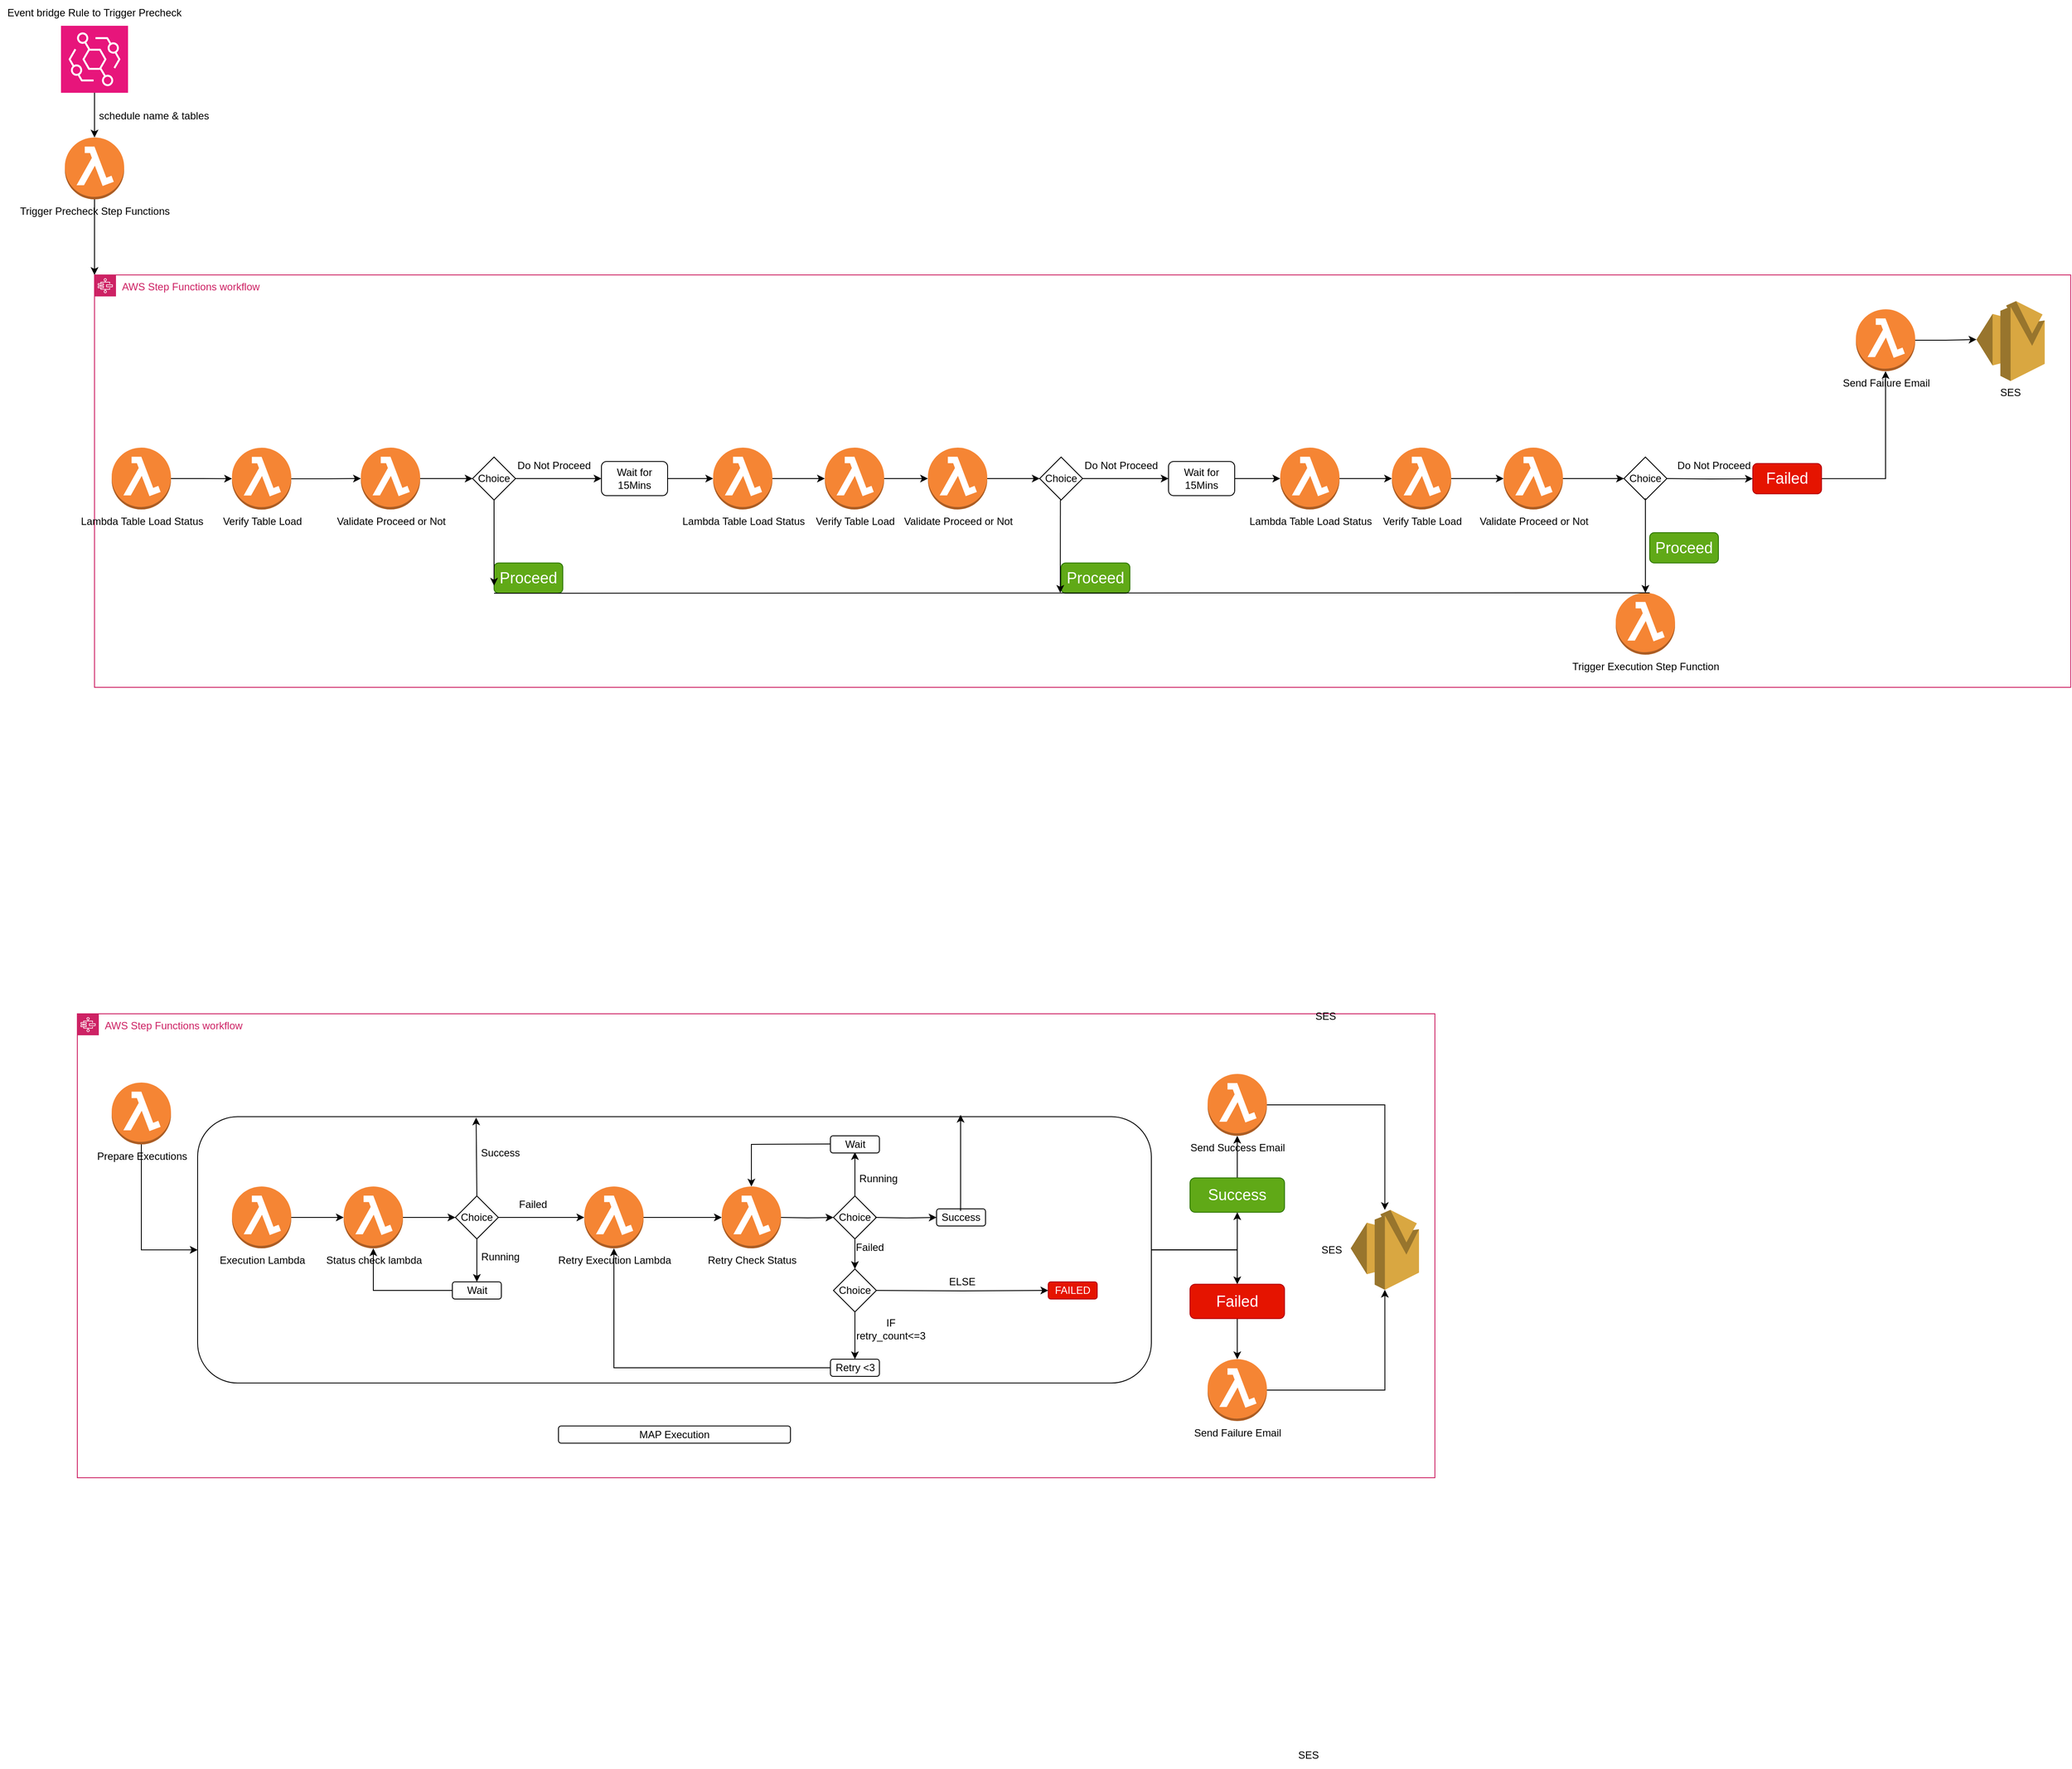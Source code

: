 <mxfile version="24.3.1" type="github">
  <diagram name="Page-1" id="DweB71ePaWY975Zs4zLX">
    <mxGraphModel dx="1707" dy="2798" grid="1" gridSize="10" guides="1" tooltips="1" connect="1" arrows="1" fold="1" page="1" pageScale="1" pageWidth="827" pageHeight="1169" math="0" shadow="0">
      <root>
        <mxCell id="0" />
        <mxCell id="1" parent="0" />
        <mxCell id="xN22AHqiFzhvLP3wMUMF-2" value="AWS Step Functions workflow" style="points=[[0,0],[0.25,0],[0.5,0],[0.75,0],[1,0],[1,0.25],[1,0.5],[1,0.75],[1,1],[0.75,1],[0.5,1],[0.25,1],[0,1],[0,0.75],[0,0.5],[0,0.25]];outlineConnect=0;gradientColor=none;html=1;whiteSpace=wrap;fontSize=12;fontStyle=0;container=1;pointerEvents=0;collapsible=0;recursiveResize=0;shape=mxgraph.aws4.group;grIcon=mxgraph.aws4.group_aws_step_functions_workflow;strokeColor=#CD2264;fillColor=none;verticalAlign=top;align=left;spacingLeft=30;fontColor=#CD2264;dashed=0;" parent="1" vertex="1">
          <mxGeometry x="-130" y="-30" width="1580" height="540" as="geometry" />
        </mxCell>
        <mxCell id="xN22AHqiFzhvLP3wMUMF-73" style="edgeStyle=orthogonalEdgeStyle;rounded=0;orthogonalLoop=1;jettySize=auto;html=1;entryX=0.5;entryY=0;entryDx=0;entryDy=0;" parent="xN22AHqiFzhvLP3wMUMF-2" source="xN22AHqiFzhvLP3wMUMF-4" target="xN22AHqiFzhvLP3wMUMF-59" edge="1">
          <mxGeometry relative="1" as="geometry" />
        </mxCell>
        <mxCell id="xN22AHqiFzhvLP3wMUMF-4" value="" style="rounded=1;whiteSpace=wrap;html=1;" parent="xN22AHqiFzhvLP3wMUMF-2" vertex="1">
          <mxGeometry x="140" y="119.76" width="1110" height="310" as="geometry" />
        </mxCell>
        <mxCell id="xN22AHqiFzhvLP3wMUMF-5" style="edgeStyle=orthogonalEdgeStyle;rounded=0;orthogonalLoop=1;jettySize=auto;html=1;entryX=0;entryY=0.5;entryDx=0;entryDy=0;exitX=0.5;exitY=1;exitDx=0;exitDy=0;exitPerimeter=0;" parent="xN22AHqiFzhvLP3wMUMF-2" source="xN22AHqiFzhvLP3wMUMF-1" target="xN22AHqiFzhvLP3wMUMF-4" edge="1">
          <mxGeometry relative="1" as="geometry" />
        </mxCell>
        <mxCell id="xN22AHqiFzhvLP3wMUMF-1" value="Prepare Executions" style="outlineConnect=0;dashed=0;verticalLabelPosition=bottom;verticalAlign=top;align=center;html=1;shape=mxgraph.aws3.lambda_function;fillColor=#F58534;gradientColor=none;" parent="xN22AHqiFzhvLP3wMUMF-2" vertex="1">
          <mxGeometry x="40" y="80" width="69" height="72" as="geometry" />
        </mxCell>
        <mxCell id="xN22AHqiFzhvLP3wMUMF-3" value="Execution Lambda" style="outlineConnect=0;dashed=0;verticalLabelPosition=bottom;verticalAlign=top;align=center;html=1;shape=mxgraph.aws3.lambda_function;fillColor=#F58534;gradientColor=none;" parent="xN22AHqiFzhvLP3wMUMF-2" vertex="1">
          <mxGeometry x="180" y="201" width="69" height="72" as="geometry" />
        </mxCell>
        <mxCell id="xN22AHqiFzhvLP3wMUMF-9" style="edgeStyle=orthogonalEdgeStyle;rounded=0;orthogonalLoop=1;jettySize=auto;html=1;entryX=0;entryY=0.5;entryDx=0;entryDy=0;" parent="xN22AHqiFzhvLP3wMUMF-2" source="xN22AHqiFzhvLP3wMUMF-6" target="xN22AHqiFzhvLP3wMUMF-8" edge="1">
          <mxGeometry relative="1" as="geometry" />
        </mxCell>
        <mxCell id="xN22AHqiFzhvLP3wMUMF-6" value="Status check lambda" style="outlineConnect=0;dashed=0;verticalLabelPosition=bottom;verticalAlign=top;align=center;html=1;shape=mxgraph.aws3.lambda_function;fillColor=#F58534;gradientColor=none;" parent="xN22AHqiFzhvLP3wMUMF-2" vertex="1">
          <mxGeometry x="310" y="201" width="69" height="72" as="geometry" />
        </mxCell>
        <mxCell id="xN22AHqiFzhvLP3wMUMF-7" style="edgeStyle=orthogonalEdgeStyle;rounded=0;orthogonalLoop=1;jettySize=auto;html=1;entryX=0;entryY=0.5;entryDx=0;entryDy=0;entryPerimeter=0;" parent="xN22AHqiFzhvLP3wMUMF-2" source="xN22AHqiFzhvLP3wMUMF-3" target="xN22AHqiFzhvLP3wMUMF-6" edge="1">
          <mxGeometry relative="1" as="geometry" />
        </mxCell>
        <mxCell id="xN22AHqiFzhvLP3wMUMF-8" value="" style="rhombus;" parent="xN22AHqiFzhvLP3wMUMF-2" vertex="1">
          <mxGeometry x="440" y="212" width="50" height="50" as="geometry" />
        </mxCell>
        <mxCell id="xN22AHqiFzhvLP3wMUMF-10" value="Choice" style="text;html=1;align=center;verticalAlign=middle;whiteSpace=wrap;rounded=0;" parent="xN22AHqiFzhvLP3wMUMF-2" vertex="1">
          <mxGeometry x="446.25" y="229.75" width="37.5" height="14.5" as="geometry" />
        </mxCell>
        <mxCell id="xN22AHqiFzhvLP3wMUMF-11" value="" style="endArrow=classic;html=1;rounded=0;exitX=0.5;exitY=0;exitDx=0;exitDy=0;entryX=0.292;entryY=0.003;entryDx=0;entryDy=0;entryPerimeter=0;" parent="xN22AHqiFzhvLP3wMUMF-2" source="xN22AHqiFzhvLP3wMUMF-8" target="xN22AHqiFzhvLP3wMUMF-4" edge="1">
          <mxGeometry width="50" height="50" relative="1" as="geometry">
            <mxPoint x="480" y="222" as="sourcePoint" />
            <mxPoint x="464" y="122" as="targetPoint" />
          </mxGeometry>
        </mxCell>
        <mxCell id="xN22AHqiFzhvLP3wMUMF-13" value="" style="endArrow=classic;html=1;rounded=0;exitX=1;exitY=0.5;exitDx=0;exitDy=0;" parent="xN22AHqiFzhvLP3wMUMF-2" source="xN22AHqiFzhvLP3wMUMF-8" target="xN22AHqiFzhvLP3wMUMF-14" edge="1">
          <mxGeometry width="50" height="50" relative="1" as="geometry">
            <mxPoint x="480" y="262" as="sourcePoint" />
            <mxPoint x="530" y="212" as="targetPoint" />
          </mxGeometry>
        </mxCell>
        <mxCell id="xN22AHqiFzhvLP3wMUMF-18" style="edgeStyle=orthogonalEdgeStyle;rounded=0;orthogonalLoop=1;jettySize=auto;html=1;" parent="xN22AHqiFzhvLP3wMUMF-2" source="xN22AHqiFzhvLP3wMUMF-14" target="xN22AHqiFzhvLP3wMUMF-17" edge="1">
          <mxGeometry relative="1" as="geometry" />
        </mxCell>
        <mxCell id="xN22AHqiFzhvLP3wMUMF-14" value="Retry Execution Lambda" style="outlineConnect=0;dashed=0;verticalLabelPosition=bottom;verticalAlign=top;align=center;html=1;shape=mxgraph.aws3.lambda_function;fillColor=#F58534;gradientColor=none;" parent="xN22AHqiFzhvLP3wMUMF-2" vertex="1">
          <mxGeometry x="590" y="201" width="69" height="72" as="geometry" />
        </mxCell>
        <mxCell id="xN22AHqiFzhvLP3wMUMF-15" value="Failed" style="text;html=1;align=center;verticalAlign=middle;whiteSpace=wrap;rounded=0;" parent="xN22AHqiFzhvLP3wMUMF-2" vertex="1">
          <mxGeometry x="507.5" y="212" width="45" height="19" as="geometry" />
        </mxCell>
        <mxCell id="xN22AHqiFzhvLP3wMUMF-16" value="Success" style="text;html=1;align=center;verticalAlign=middle;whiteSpace=wrap;rounded=0;" parent="xN22AHqiFzhvLP3wMUMF-2" vertex="1">
          <mxGeometry x="470" y="152" width="45" height="19" as="geometry" />
        </mxCell>
        <mxCell id="xN22AHqiFzhvLP3wMUMF-17" value="Retry Check Status" style="outlineConnect=0;dashed=0;verticalLabelPosition=bottom;verticalAlign=top;align=center;html=1;shape=mxgraph.aws3.lambda_function;fillColor=#F58534;gradientColor=none;" parent="xN22AHqiFzhvLP3wMUMF-2" vertex="1">
          <mxGeometry x="750" y="201" width="69" height="72" as="geometry" />
        </mxCell>
        <mxCell id="xN22AHqiFzhvLP3wMUMF-20" value="" style="endArrow=classic;html=1;rounded=0;exitX=0.5;exitY=0;exitDx=0;exitDy=0;entryX=0.5;entryY=0;entryDx=0;entryDy=0;" parent="xN22AHqiFzhvLP3wMUMF-2" target="xN22AHqiFzhvLP3wMUMF-21" edge="1">
          <mxGeometry width="50" height="50" relative="1" as="geometry">
            <mxPoint x="465" y="262" as="sourcePoint" />
            <mxPoint x="507.5" y="326.5" as="targetPoint" />
          </mxGeometry>
        </mxCell>
        <mxCell id="xN22AHqiFzhvLP3wMUMF-22" style="edgeStyle=orthogonalEdgeStyle;rounded=0;orthogonalLoop=1;jettySize=auto;html=1;" parent="xN22AHqiFzhvLP3wMUMF-2" source="xN22AHqiFzhvLP3wMUMF-21" target="xN22AHqiFzhvLP3wMUMF-6" edge="1">
          <mxGeometry relative="1" as="geometry" />
        </mxCell>
        <mxCell id="xN22AHqiFzhvLP3wMUMF-21" value="Wait" style="rounded=1;whiteSpace=wrap;html=1;" parent="xN22AHqiFzhvLP3wMUMF-2" vertex="1">
          <mxGeometry x="436.5" y="312" width="57" height="20" as="geometry" />
        </mxCell>
        <mxCell id="xN22AHqiFzhvLP3wMUMF-23" value="Running" style="text;html=1;align=center;verticalAlign=middle;whiteSpace=wrap;rounded=0;" parent="xN22AHqiFzhvLP3wMUMF-2" vertex="1">
          <mxGeometry x="470" y="273" width="45" height="19" as="geometry" />
        </mxCell>
        <mxCell id="xN22AHqiFzhvLP3wMUMF-24" style="edgeStyle=orthogonalEdgeStyle;rounded=0;orthogonalLoop=1;jettySize=auto;html=1;entryX=0;entryY=0.5;entryDx=0;entryDy=0;" parent="xN22AHqiFzhvLP3wMUMF-2" target="xN22AHqiFzhvLP3wMUMF-25" edge="1">
          <mxGeometry relative="1" as="geometry">
            <mxPoint x="819" y="237" as="sourcePoint" />
          </mxGeometry>
        </mxCell>
        <mxCell id="xN22AHqiFzhvLP3wMUMF-36" style="edgeStyle=orthogonalEdgeStyle;rounded=0;orthogonalLoop=1;jettySize=auto;html=1;entryX=0.5;entryY=1;entryDx=0;entryDy=0;" parent="xN22AHqiFzhvLP3wMUMF-2" source="xN22AHqiFzhvLP3wMUMF-25" edge="1">
          <mxGeometry relative="1" as="geometry">
            <mxPoint x="905" y="161" as="targetPoint" />
          </mxGeometry>
        </mxCell>
        <mxCell id="xN22AHqiFzhvLP3wMUMF-25" value="" style="rhombus;" parent="xN22AHqiFzhvLP3wMUMF-2" vertex="1">
          <mxGeometry x="880" y="212" width="50" height="50" as="geometry" />
        </mxCell>
        <mxCell id="xN22AHqiFzhvLP3wMUMF-42" style="edgeStyle=orthogonalEdgeStyle;rounded=0;orthogonalLoop=1;jettySize=auto;html=1;entryX=0;entryY=0.5;entryDx=0;entryDy=0;" parent="xN22AHqiFzhvLP3wMUMF-2" target="xN22AHqiFzhvLP3wMUMF-39" edge="1">
          <mxGeometry relative="1" as="geometry">
            <mxPoint x="928.75" y="237.054" as="sourcePoint" />
            <mxPoint x="1005" y="237" as="targetPoint" />
          </mxGeometry>
        </mxCell>
        <mxCell id="xN22AHqiFzhvLP3wMUMF-26" value="Choice" style="text;html=1;align=center;verticalAlign=middle;whiteSpace=wrap;rounded=0;" parent="xN22AHqiFzhvLP3wMUMF-2" vertex="1">
          <mxGeometry x="886.25" y="229.75" width="37.5" height="14.5" as="geometry" />
        </mxCell>
        <mxCell id="xN22AHqiFzhvLP3wMUMF-30" value="" style="endArrow=classic;html=1;rounded=0;exitX=0.5;exitY=0;exitDx=0;exitDy=0;entryX=0.5;entryY=0;entryDx=0;entryDy=0;" parent="xN22AHqiFzhvLP3wMUMF-2" target="xN22AHqiFzhvLP3wMUMF-49" edge="1">
          <mxGeometry width="50" height="50" relative="1" as="geometry">
            <mxPoint x="905" y="262" as="sourcePoint" />
            <mxPoint x="905" y="312" as="targetPoint" />
          </mxGeometry>
        </mxCell>
        <mxCell id="xN22AHqiFzhvLP3wMUMF-33" style="edgeStyle=orthogonalEdgeStyle;rounded=0;orthogonalLoop=1;jettySize=auto;html=1;exitX=0;exitY=0.5;exitDx=0;exitDy=0;" parent="xN22AHqiFzhvLP3wMUMF-2" source="xN22AHqiFzhvLP3wMUMF-50" target="xN22AHqiFzhvLP3wMUMF-14" edge="1">
          <mxGeometry relative="1" as="geometry">
            <mxPoint x="876.5" y="322" as="sourcePoint" />
          </mxGeometry>
        </mxCell>
        <mxCell id="xN22AHqiFzhvLP3wMUMF-32" value="Failed" style="text;html=1;align=center;verticalAlign=middle;whiteSpace=wrap;rounded=0;" parent="xN22AHqiFzhvLP3wMUMF-2" vertex="1">
          <mxGeometry x="900" y="262" width="45" height="19" as="geometry" />
        </mxCell>
        <mxCell id="xN22AHqiFzhvLP3wMUMF-37" style="edgeStyle=orthogonalEdgeStyle;rounded=0;orthogonalLoop=1;jettySize=auto;html=1;entryX=0.5;entryY=0;entryDx=0;entryDy=0;entryPerimeter=0;" parent="xN22AHqiFzhvLP3wMUMF-2" target="xN22AHqiFzhvLP3wMUMF-17" edge="1">
          <mxGeometry relative="1" as="geometry">
            <mxPoint x="882.5" y="151.538" as="sourcePoint" />
          </mxGeometry>
        </mxCell>
        <mxCell id="xN22AHqiFzhvLP3wMUMF-38" value="Wait" style="rounded=1;whiteSpace=wrap;html=1;" parent="xN22AHqiFzhvLP3wMUMF-2" vertex="1">
          <mxGeometry x="876.5" y="142" width="57" height="20" as="geometry" />
        </mxCell>
        <mxCell id="xN22AHqiFzhvLP3wMUMF-39" value="Success" style="rounded=1;whiteSpace=wrap;html=1;" parent="xN22AHqiFzhvLP3wMUMF-2" vertex="1">
          <mxGeometry x="1000" y="227" width="57" height="20" as="geometry" />
        </mxCell>
        <mxCell id="xN22AHqiFzhvLP3wMUMF-48" value="" style="endArrow=classic;html=1;rounded=0;exitX=0.491;exitY=0.12;exitDx=0;exitDy=0;exitPerimeter=0;entryX=0.8;entryY=-0.007;entryDx=0;entryDy=0;entryPerimeter=0;" parent="xN22AHqiFzhvLP3wMUMF-2" source="xN22AHqiFzhvLP3wMUMF-39" target="xN22AHqiFzhvLP3wMUMF-4" edge="1">
          <mxGeometry width="50" height="50" relative="1" as="geometry">
            <mxPoint x="1025.5" y="227" as="sourcePoint" />
            <mxPoint x="1027" y="122" as="targetPoint" />
          </mxGeometry>
        </mxCell>
        <mxCell id="xN22AHqiFzhvLP3wMUMF-53" style="edgeStyle=orthogonalEdgeStyle;rounded=0;orthogonalLoop=1;jettySize=auto;html=1;entryX=0.5;entryY=0;entryDx=0;entryDy=0;" parent="xN22AHqiFzhvLP3wMUMF-2" source="xN22AHqiFzhvLP3wMUMF-49" target="xN22AHqiFzhvLP3wMUMF-50" edge="1">
          <mxGeometry relative="1" as="geometry" />
        </mxCell>
        <mxCell id="xN22AHqiFzhvLP3wMUMF-49" value="" style="rhombus;" parent="xN22AHqiFzhvLP3wMUMF-2" vertex="1">
          <mxGeometry x="880" y="297" width="50" height="50" as="geometry" />
        </mxCell>
        <mxCell id="xN22AHqiFzhvLP3wMUMF-50" value="Retry &amp;lt;3" style="rounded=1;whiteSpace=wrap;html=1;" parent="xN22AHqiFzhvLP3wMUMF-2" vertex="1">
          <mxGeometry x="876.5" y="402" width="57" height="20" as="geometry" />
        </mxCell>
        <mxCell id="xN22AHqiFzhvLP3wMUMF-57" style="edgeStyle=orthogonalEdgeStyle;rounded=0;orthogonalLoop=1;jettySize=auto;html=1;entryX=0;entryY=0.5;entryDx=0;entryDy=0;" parent="xN22AHqiFzhvLP3wMUMF-2" target="xN22AHqiFzhvLP3wMUMF-56" edge="1">
          <mxGeometry relative="1" as="geometry">
            <mxPoint x="930" y="322" as="sourcePoint" />
          </mxGeometry>
        </mxCell>
        <mxCell id="xN22AHqiFzhvLP3wMUMF-51" value="Choice" style="text;html=1;align=center;verticalAlign=middle;whiteSpace=wrap;rounded=0;" parent="xN22AHqiFzhvLP3wMUMF-2" vertex="1">
          <mxGeometry x="886.25" y="314.75" width="37.5" height="14.5" as="geometry" />
        </mxCell>
        <mxCell id="xN22AHqiFzhvLP3wMUMF-54" value="IF retry_count&amp;lt;=3" style="text;html=1;align=center;verticalAlign=middle;whiteSpace=wrap;rounded=0;" parent="xN22AHqiFzhvLP3wMUMF-2" vertex="1">
          <mxGeometry x="917" y="352" width="60" height="30" as="geometry" />
        </mxCell>
        <mxCell id="xN22AHqiFzhvLP3wMUMF-56" value="FAILED" style="rounded=1;whiteSpace=wrap;html=1;fillColor=#e51400;fontColor=#ffffff;strokeColor=#B20000;" parent="xN22AHqiFzhvLP3wMUMF-2" vertex="1">
          <mxGeometry x="1130" y="312" width="57" height="20" as="geometry" />
        </mxCell>
        <mxCell id="xN22AHqiFzhvLP3wMUMF-58" value="ELSE" style="text;html=1;align=center;verticalAlign=middle;whiteSpace=wrap;rounded=0;" parent="xN22AHqiFzhvLP3wMUMF-2" vertex="1">
          <mxGeometry x="1000" y="297" width="60" height="30" as="geometry" />
        </mxCell>
        <mxCell id="xN22AHqiFzhvLP3wMUMF-77" value="" style="edgeStyle=orthogonalEdgeStyle;rounded=0;orthogonalLoop=1;jettySize=auto;html=1;" parent="xN22AHqiFzhvLP3wMUMF-2" source="xN22AHqiFzhvLP3wMUMF-59" target="xN22AHqiFzhvLP3wMUMF-76" edge="1">
          <mxGeometry relative="1" as="geometry" />
        </mxCell>
        <mxCell id="xN22AHqiFzhvLP3wMUMF-59" value="Failed" style="rounded=1;whiteSpace=wrap;html=1;fillColor=#e51400;fontColor=#ffffff;strokeColor=#B20000;fontSize=18;" parent="xN22AHqiFzhvLP3wMUMF-2" vertex="1">
          <mxGeometry x="1295" y="314.75" width="110" height="40" as="geometry" />
        </mxCell>
        <mxCell id="xN22AHqiFzhvLP3wMUMF-74" value="" style="edgeStyle=orthogonalEdgeStyle;rounded=0;orthogonalLoop=1;jettySize=auto;html=1;" parent="xN22AHqiFzhvLP3wMUMF-2" source="xN22AHqiFzhvLP3wMUMF-65" target="xN22AHqiFzhvLP3wMUMF-70" edge="1">
          <mxGeometry relative="1" as="geometry" />
        </mxCell>
        <mxCell id="xN22AHqiFzhvLP3wMUMF-65" value="Success" style="rounded=1;whiteSpace=wrap;html=1;fillColor=#60a917;fontColor=#ffffff;strokeColor=#2D7600;fontSize=18;" parent="xN22AHqiFzhvLP3wMUMF-2" vertex="1">
          <mxGeometry x="1295" y="191" width="110" height="40" as="geometry" />
        </mxCell>
        <mxCell id="w9A2drRwMoHJgnyO7mz9-2" style="edgeStyle=orthogonalEdgeStyle;rounded=0;orthogonalLoop=1;jettySize=auto;html=1;" edge="1" parent="xN22AHqiFzhvLP3wMUMF-2" source="xN22AHqiFzhvLP3wMUMF-70" target="xN22AHqiFzhvLP3wMUMF-81">
          <mxGeometry relative="1" as="geometry" />
        </mxCell>
        <mxCell id="xN22AHqiFzhvLP3wMUMF-70" value="Send Success Email" style="outlineConnect=0;dashed=0;verticalLabelPosition=bottom;verticalAlign=top;align=center;html=1;shape=mxgraph.aws3.lambda_function;fillColor=#F58534;gradientColor=none;" parent="xN22AHqiFzhvLP3wMUMF-2" vertex="1">
          <mxGeometry x="1315.5" y="70" width="69" height="72" as="geometry" />
        </mxCell>
        <mxCell id="xN22AHqiFzhvLP3wMUMF-72" style="edgeStyle=orthogonalEdgeStyle;rounded=0;orthogonalLoop=1;jettySize=auto;html=1;entryX=0.5;entryY=1;entryDx=0;entryDy=0;" parent="xN22AHqiFzhvLP3wMUMF-2" source="xN22AHqiFzhvLP3wMUMF-4" target="xN22AHqiFzhvLP3wMUMF-65" edge="1">
          <mxGeometry relative="1" as="geometry" />
        </mxCell>
        <mxCell id="xN22AHqiFzhvLP3wMUMF-76" value="Send Failure Email" style="outlineConnect=0;dashed=0;verticalLabelPosition=bottom;verticalAlign=top;align=center;html=1;shape=mxgraph.aws3.lambda_function;fillColor=#F58534;gradientColor=none;" parent="xN22AHqiFzhvLP3wMUMF-2" vertex="1">
          <mxGeometry x="1315.5" y="402" width="69" height="72" as="geometry" />
        </mxCell>
        <mxCell id="xN22AHqiFzhvLP3wMUMF-79" value="SES" style="text;html=1;align=center;verticalAlign=middle;whiteSpace=wrap;rounded=0;" parent="xN22AHqiFzhvLP3wMUMF-2" vertex="1">
          <mxGeometry x="1430" y="259.76" width="60" height="30" as="geometry" />
        </mxCell>
        <mxCell id="xN22AHqiFzhvLP3wMUMF-81" value="" style="outlineConnect=0;dashed=0;verticalLabelPosition=bottom;verticalAlign=top;align=center;html=1;shape=mxgraph.aws3.ses;fillColor=#D9A741;gradientColor=none;" parent="xN22AHqiFzhvLP3wMUMF-2" vertex="1">
          <mxGeometry x="1482" y="228.26" width="79.5" height="93" as="geometry" />
        </mxCell>
        <mxCell id="xN22AHqiFzhvLP3wMUMF-83" value="SES" style="text;html=1;align=center;verticalAlign=middle;whiteSpace=wrap;rounded=0;" parent="xN22AHqiFzhvLP3wMUMF-2" vertex="1">
          <mxGeometry x="1402.75" y="848" width="60" height="30" as="geometry" />
        </mxCell>
        <mxCell id="xN22AHqiFzhvLP3wMUMF-87" value="Running" style="text;html=1;align=center;verticalAlign=middle;whiteSpace=wrap;rounded=0;" parent="xN22AHqiFzhvLP3wMUMF-2" vertex="1">
          <mxGeometry x="910" y="182" width="45" height="19" as="geometry" />
        </mxCell>
        <mxCell id="xN22AHqiFzhvLP3wMUMF-88" value="MAP Execution" style="rounded=1;whiteSpace=wrap;html=1;" parent="xN22AHqiFzhvLP3wMUMF-2" vertex="1">
          <mxGeometry x="560" y="479.76" width="270" height="20" as="geometry" />
        </mxCell>
        <mxCell id="w9A2drRwMoHJgnyO7mz9-3" style="edgeStyle=orthogonalEdgeStyle;rounded=0;orthogonalLoop=1;jettySize=auto;html=1;entryX=0.5;entryY=1;entryDx=0;entryDy=0;entryPerimeter=0;" edge="1" parent="xN22AHqiFzhvLP3wMUMF-2" source="xN22AHqiFzhvLP3wMUMF-76" target="xN22AHqiFzhvLP3wMUMF-81">
          <mxGeometry relative="1" as="geometry" />
        </mxCell>
        <mxCell id="w9A2drRwMoHJgnyO7mz9-5" value="AWS Step Functions workflow" style="points=[[0,0],[0.25,0],[0.5,0],[0.75,0],[1,0],[1,0.25],[1,0.5],[1,0.75],[1,1],[0.75,1],[0.5,1],[0.25,1],[0,1],[0,0.75],[0,0.5],[0,0.25]];outlineConnect=0;gradientColor=none;html=1;whiteSpace=wrap;fontSize=12;fontStyle=0;container=1;pointerEvents=0;collapsible=0;recursiveResize=0;shape=mxgraph.aws4.group;grIcon=mxgraph.aws4.group_aws_step_functions_workflow;strokeColor=#CD2264;fillColor=none;verticalAlign=top;align=left;spacingLeft=30;fontColor=#CD2264;dashed=0;" vertex="1" parent="1">
          <mxGeometry x="-110" y="-890" width="2300" height="480" as="geometry" />
        </mxCell>
        <mxCell id="w9A2drRwMoHJgnyO7mz9-6" style="edgeStyle=orthogonalEdgeStyle;rounded=0;orthogonalLoop=1;jettySize=auto;html=1;entryX=0.5;entryY=0;entryDx=0;entryDy=0;" edge="1" parent="w9A2drRwMoHJgnyO7mz9-5" target="w9A2drRwMoHJgnyO7mz9-48">
          <mxGeometry relative="1" as="geometry">
            <mxPoint x="1988.5" y="239.867" as="sourcePoint" />
          </mxGeometry>
        </mxCell>
        <mxCell id="w9A2drRwMoHJgnyO7mz9-9" value="Lambda Table Load Status" style="outlineConnect=0;dashed=0;verticalLabelPosition=bottom;verticalAlign=top;align=center;html=1;shape=mxgraph.aws3.lambda_function;fillColor=#F58534;gradientColor=none;" vertex="1" parent="w9A2drRwMoHJgnyO7mz9-5">
          <mxGeometry x="20" y="201" width="69" height="72" as="geometry" />
        </mxCell>
        <mxCell id="w9A2drRwMoHJgnyO7mz9-10" value="Verify Table Load" style="outlineConnect=0;dashed=0;verticalLabelPosition=bottom;verticalAlign=top;align=center;html=1;shape=mxgraph.aws3.lambda_function;fillColor=#F58534;gradientColor=none;" vertex="1" parent="w9A2drRwMoHJgnyO7mz9-5">
          <mxGeometry x="160" y="201.16" width="69" height="72" as="geometry" />
        </mxCell>
        <mxCell id="w9A2drRwMoHJgnyO7mz9-11" style="edgeStyle=orthogonalEdgeStyle;rounded=0;orthogonalLoop=1;jettySize=auto;html=1;entryX=0;entryY=0.5;entryDx=0;entryDy=0;" edge="1" parent="w9A2drRwMoHJgnyO7mz9-5" source="w9A2drRwMoHJgnyO7mz9-12" target="w9A2drRwMoHJgnyO7mz9-14">
          <mxGeometry relative="1" as="geometry" />
        </mxCell>
        <mxCell id="w9A2drRwMoHJgnyO7mz9-12" value="Validate Proceed or Not" style="outlineConnect=0;dashed=0;verticalLabelPosition=bottom;verticalAlign=top;align=center;html=1;shape=mxgraph.aws3.lambda_function;fillColor=#F58534;gradientColor=none;" vertex="1" parent="w9A2drRwMoHJgnyO7mz9-5">
          <mxGeometry x="310" y="201" width="69" height="72" as="geometry" />
        </mxCell>
        <mxCell id="w9A2drRwMoHJgnyO7mz9-13" style="edgeStyle=orthogonalEdgeStyle;rounded=0;orthogonalLoop=1;jettySize=auto;html=1;entryX=0;entryY=0.5;entryDx=0;entryDy=0;entryPerimeter=0;" edge="1" parent="w9A2drRwMoHJgnyO7mz9-5" source="w9A2drRwMoHJgnyO7mz9-10" target="w9A2drRwMoHJgnyO7mz9-12">
          <mxGeometry relative="1" as="geometry" />
        </mxCell>
        <mxCell id="w9A2drRwMoHJgnyO7mz9-69" style="edgeStyle=orthogonalEdgeStyle;rounded=0;orthogonalLoop=1;jettySize=auto;html=1;entryX=0;entryY=0.5;entryDx=0;entryDy=0;" edge="1" parent="w9A2drRwMoHJgnyO7mz9-5" source="w9A2drRwMoHJgnyO7mz9-14" target="w9A2drRwMoHJgnyO7mz9-25">
          <mxGeometry relative="1" as="geometry" />
        </mxCell>
        <mxCell id="w9A2drRwMoHJgnyO7mz9-14" value="" style="rhombus;" vertex="1" parent="w9A2drRwMoHJgnyO7mz9-5">
          <mxGeometry x="440" y="212" width="50" height="50" as="geometry" />
        </mxCell>
        <mxCell id="w9A2drRwMoHJgnyO7mz9-15" value="Choice" style="text;html=1;align=center;verticalAlign=middle;whiteSpace=wrap;rounded=0;" vertex="1" parent="w9A2drRwMoHJgnyO7mz9-5">
          <mxGeometry x="446.25" y="229.75" width="37.5" height="14.5" as="geometry" />
        </mxCell>
        <mxCell id="w9A2drRwMoHJgnyO7mz9-20" value="Do Not Proceed" style="text;html=1;align=center;verticalAlign=middle;whiteSpace=wrap;rounded=0;" vertex="1" parent="w9A2drRwMoHJgnyO7mz9-5">
          <mxGeometry x="490" y="212" width="90" height="19" as="geometry" />
        </mxCell>
        <mxCell id="w9A2drRwMoHJgnyO7mz9-25" value="Wait for 15Mins" style="rounded=1;whiteSpace=wrap;html=1;" vertex="1" parent="w9A2drRwMoHJgnyO7mz9-5">
          <mxGeometry x="590" y="217.13" width="77" height="39.75" as="geometry" />
        </mxCell>
        <mxCell id="w9A2drRwMoHJgnyO7mz9-47" value="" style="edgeStyle=orthogonalEdgeStyle;rounded=0;orthogonalLoop=1;jettySize=auto;html=1;" edge="1" parent="w9A2drRwMoHJgnyO7mz9-5" source="w9A2drRwMoHJgnyO7mz9-48" target="w9A2drRwMoHJgnyO7mz9-54">
          <mxGeometry relative="1" as="geometry" />
        </mxCell>
        <mxCell id="w9A2drRwMoHJgnyO7mz9-48" value="Failed" style="rounded=1;whiteSpace=wrap;html=1;fillColor=#e51400;fontColor=#ffffff;strokeColor=#B20000;fontSize=18;" vertex="1" parent="w9A2drRwMoHJgnyO7mz9-5">
          <mxGeometry x="1930" y="219.54" width="80" height="35.23" as="geometry" />
        </mxCell>
        <mxCell id="w9A2drRwMoHJgnyO7mz9-52" value="Trigger Execution Step Function" style="outlineConnect=0;dashed=0;verticalLabelPosition=bottom;verticalAlign=top;align=center;html=1;shape=mxgraph.aws3.lambda_function;fillColor=#F58534;gradientColor=none;" vertex="1" parent="w9A2drRwMoHJgnyO7mz9-5">
          <mxGeometry x="1770.5" y="370" width="69" height="72" as="geometry" />
        </mxCell>
        <mxCell id="w9A2drRwMoHJgnyO7mz9-54" value="Send Failure Email" style="outlineConnect=0;dashed=0;verticalLabelPosition=bottom;verticalAlign=top;align=center;html=1;shape=mxgraph.aws3.lambda_function;fillColor=#F58534;gradientColor=none;" vertex="1" parent="w9A2drRwMoHJgnyO7mz9-5">
          <mxGeometry x="2050" y="40" width="69" height="72" as="geometry" />
        </mxCell>
        <mxCell id="w9A2drRwMoHJgnyO7mz9-55" value="SES" style="text;html=1;align=center;verticalAlign=middle;whiteSpace=wrap;rounded=0;" vertex="1" parent="w9A2drRwMoHJgnyO7mz9-5">
          <mxGeometry x="2200" y="122" width="60" height="30" as="geometry" />
        </mxCell>
        <mxCell id="w9A2drRwMoHJgnyO7mz9-56" value="" style="outlineConnect=0;dashed=0;verticalLabelPosition=bottom;verticalAlign=top;align=center;html=1;shape=mxgraph.aws3.ses;fillColor=#D9A741;gradientColor=none;" vertex="1" parent="w9A2drRwMoHJgnyO7mz9-5">
          <mxGeometry x="2190.25" y="30.5" width="79.5" height="93" as="geometry" />
        </mxCell>
        <mxCell id="w9A2drRwMoHJgnyO7mz9-57" value="SES" style="text;html=1;align=center;verticalAlign=middle;whiteSpace=wrap;rounded=0;" vertex="1" parent="w9A2drRwMoHJgnyO7mz9-5">
          <mxGeometry x="1402.75" y="848" width="60" height="30" as="geometry" />
        </mxCell>
        <mxCell id="w9A2drRwMoHJgnyO7mz9-67" style="edgeStyle=orthogonalEdgeStyle;rounded=0;orthogonalLoop=1;jettySize=auto;html=1;entryX=0;entryY=0.5;entryDx=0;entryDy=0;entryPerimeter=0;" edge="1" parent="w9A2drRwMoHJgnyO7mz9-5" source="w9A2drRwMoHJgnyO7mz9-9" target="w9A2drRwMoHJgnyO7mz9-10">
          <mxGeometry relative="1" as="geometry" />
        </mxCell>
        <mxCell id="w9A2drRwMoHJgnyO7mz9-71" value="Lambda Table Load Status" style="outlineConnect=0;dashed=0;verticalLabelPosition=bottom;verticalAlign=top;align=center;html=1;shape=mxgraph.aws3.lambda_function;fillColor=#F58534;gradientColor=none;" vertex="1" parent="w9A2drRwMoHJgnyO7mz9-5">
          <mxGeometry x="720" y="201.01" width="69" height="72" as="geometry" />
        </mxCell>
        <mxCell id="w9A2drRwMoHJgnyO7mz9-72" value="Verify Table Load" style="outlineConnect=0;dashed=0;verticalLabelPosition=bottom;verticalAlign=top;align=center;html=1;shape=mxgraph.aws3.lambda_function;fillColor=#F58534;gradientColor=none;" vertex="1" parent="w9A2drRwMoHJgnyO7mz9-5">
          <mxGeometry x="850" y="201" width="69" height="72" as="geometry" />
        </mxCell>
        <mxCell id="w9A2drRwMoHJgnyO7mz9-89" style="edgeStyle=orthogonalEdgeStyle;rounded=0;orthogonalLoop=1;jettySize=auto;html=1;entryX=0;entryY=0.5;entryDx=0;entryDy=0;" edge="1" parent="w9A2drRwMoHJgnyO7mz9-5" source="w9A2drRwMoHJgnyO7mz9-73" target="w9A2drRwMoHJgnyO7mz9-85">
          <mxGeometry relative="1" as="geometry" />
        </mxCell>
        <mxCell id="w9A2drRwMoHJgnyO7mz9-73" value="Validate Proceed or Not" style="outlineConnect=0;dashed=0;verticalLabelPosition=bottom;verticalAlign=top;align=center;html=1;shape=mxgraph.aws3.lambda_function;fillColor=#F58534;gradientColor=none;" vertex="1" parent="w9A2drRwMoHJgnyO7mz9-5">
          <mxGeometry x="970" y="201.01" width="69" height="72" as="geometry" />
        </mxCell>
        <mxCell id="w9A2drRwMoHJgnyO7mz9-74" style="edgeStyle=orthogonalEdgeStyle;rounded=0;orthogonalLoop=1;jettySize=auto;html=1;entryX=0;entryY=0.5;entryDx=0;entryDy=0;entryPerimeter=0;" edge="1" source="w9A2drRwMoHJgnyO7mz9-72" target="w9A2drRwMoHJgnyO7mz9-73" parent="w9A2drRwMoHJgnyO7mz9-5">
          <mxGeometry relative="1" as="geometry" />
        </mxCell>
        <mxCell id="w9A2drRwMoHJgnyO7mz9-75" style="edgeStyle=orthogonalEdgeStyle;rounded=0;orthogonalLoop=1;jettySize=auto;html=1;entryX=0;entryY=0.5;entryDx=0;entryDy=0;entryPerimeter=0;" edge="1" parent="w9A2drRwMoHJgnyO7mz9-5" source="w9A2drRwMoHJgnyO7mz9-25" target="w9A2drRwMoHJgnyO7mz9-71">
          <mxGeometry relative="1" as="geometry" />
        </mxCell>
        <mxCell id="w9A2drRwMoHJgnyO7mz9-76" style="edgeStyle=orthogonalEdgeStyle;rounded=0;orthogonalLoop=1;jettySize=auto;html=1;entryX=0;entryY=0.5;entryDx=0;entryDy=0;entryPerimeter=0;" edge="1" parent="w9A2drRwMoHJgnyO7mz9-5" source="w9A2drRwMoHJgnyO7mz9-71" target="w9A2drRwMoHJgnyO7mz9-72">
          <mxGeometry relative="1" as="geometry" />
        </mxCell>
        <mxCell id="w9A2drRwMoHJgnyO7mz9-77" value="Wait for 15Mins" style="rounded=1;whiteSpace=wrap;html=1;" vertex="1" parent="w9A2drRwMoHJgnyO7mz9-5">
          <mxGeometry x="1250" y="217.13" width="77" height="39.75" as="geometry" />
        </mxCell>
        <mxCell id="w9A2drRwMoHJgnyO7mz9-78" value="Lambda Table Load Status" style="outlineConnect=0;dashed=0;verticalLabelPosition=bottom;verticalAlign=top;align=center;html=1;shape=mxgraph.aws3.lambda_function;fillColor=#F58534;gradientColor=none;" vertex="1" parent="w9A2drRwMoHJgnyO7mz9-5">
          <mxGeometry x="1380" y="201.01" width="69" height="72" as="geometry" />
        </mxCell>
        <mxCell id="w9A2drRwMoHJgnyO7mz9-79" value="Verify Table Load" style="outlineConnect=0;dashed=0;verticalLabelPosition=bottom;verticalAlign=top;align=center;html=1;shape=mxgraph.aws3.lambda_function;fillColor=#F58534;gradientColor=none;" vertex="1" parent="w9A2drRwMoHJgnyO7mz9-5">
          <mxGeometry x="1510" y="201" width="69" height="72" as="geometry" />
        </mxCell>
        <mxCell id="w9A2drRwMoHJgnyO7mz9-96" style="edgeStyle=orthogonalEdgeStyle;rounded=0;orthogonalLoop=1;jettySize=auto;html=1;entryX=0;entryY=0.5;entryDx=0;entryDy=0;" edge="1" parent="w9A2drRwMoHJgnyO7mz9-5" source="w9A2drRwMoHJgnyO7mz9-80" target="w9A2drRwMoHJgnyO7mz9-92">
          <mxGeometry relative="1" as="geometry" />
        </mxCell>
        <mxCell id="w9A2drRwMoHJgnyO7mz9-80" value="Validate Proceed or Not" style="outlineConnect=0;dashed=0;verticalLabelPosition=bottom;verticalAlign=top;align=center;html=1;shape=mxgraph.aws3.lambda_function;fillColor=#F58534;gradientColor=none;" vertex="1" parent="w9A2drRwMoHJgnyO7mz9-5">
          <mxGeometry x="1640" y="201.01" width="69" height="72" as="geometry" />
        </mxCell>
        <mxCell id="w9A2drRwMoHJgnyO7mz9-81" style="edgeStyle=orthogonalEdgeStyle;rounded=0;orthogonalLoop=1;jettySize=auto;html=1;entryX=0;entryY=0.5;entryDx=0;entryDy=0;entryPerimeter=0;" edge="1" source="w9A2drRwMoHJgnyO7mz9-79" target="w9A2drRwMoHJgnyO7mz9-80" parent="w9A2drRwMoHJgnyO7mz9-5">
          <mxGeometry relative="1" as="geometry" />
        </mxCell>
        <mxCell id="w9A2drRwMoHJgnyO7mz9-82" style="edgeStyle=orthogonalEdgeStyle;rounded=0;orthogonalLoop=1;jettySize=auto;html=1;entryX=0;entryY=0.5;entryDx=0;entryDy=0;entryPerimeter=0;" edge="1" source="w9A2drRwMoHJgnyO7mz9-77" target="w9A2drRwMoHJgnyO7mz9-78" parent="w9A2drRwMoHJgnyO7mz9-5">
          <mxGeometry relative="1" as="geometry" />
        </mxCell>
        <mxCell id="w9A2drRwMoHJgnyO7mz9-83" style="edgeStyle=orthogonalEdgeStyle;rounded=0;orthogonalLoop=1;jettySize=auto;html=1;entryX=0;entryY=0.5;entryDx=0;entryDy=0;entryPerimeter=0;" edge="1" source="w9A2drRwMoHJgnyO7mz9-78" target="w9A2drRwMoHJgnyO7mz9-79" parent="w9A2drRwMoHJgnyO7mz9-5">
          <mxGeometry relative="1" as="geometry" />
        </mxCell>
        <mxCell id="w9A2drRwMoHJgnyO7mz9-91" style="edgeStyle=orthogonalEdgeStyle;rounded=0;orthogonalLoop=1;jettySize=auto;html=1;entryX=0;entryY=0.5;entryDx=0;entryDy=0;" edge="1" parent="w9A2drRwMoHJgnyO7mz9-5" source="w9A2drRwMoHJgnyO7mz9-85" target="w9A2drRwMoHJgnyO7mz9-77">
          <mxGeometry relative="1" as="geometry" />
        </mxCell>
        <mxCell id="w9A2drRwMoHJgnyO7mz9-85" value="" style="rhombus;" vertex="1" parent="w9A2drRwMoHJgnyO7mz9-5">
          <mxGeometry x="1100" y="212" width="50" height="50" as="geometry" />
        </mxCell>
        <mxCell id="w9A2drRwMoHJgnyO7mz9-86" value="Choice" style="text;html=1;align=center;verticalAlign=middle;whiteSpace=wrap;rounded=0;" vertex="1" parent="w9A2drRwMoHJgnyO7mz9-5">
          <mxGeometry x="1106.25" y="229.75" width="37.5" height="14.5" as="geometry" />
        </mxCell>
        <mxCell id="w9A2drRwMoHJgnyO7mz9-90" value="Do Not Proceed" style="text;html=1;align=center;verticalAlign=middle;whiteSpace=wrap;rounded=0;" vertex="1" parent="w9A2drRwMoHJgnyO7mz9-5">
          <mxGeometry x="1150" y="212" width="90" height="19" as="geometry" />
        </mxCell>
        <mxCell id="w9A2drRwMoHJgnyO7mz9-92" value="" style="rhombus;" vertex="1" parent="w9A2drRwMoHJgnyO7mz9-5">
          <mxGeometry x="1780" y="212.0" width="50" height="50" as="geometry" />
        </mxCell>
        <mxCell id="w9A2drRwMoHJgnyO7mz9-98" style="edgeStyle=orthogonalEdgeStyle;rounded=0;orthogonalLoop=1;jettySize=auto;html=1;entryX=0;entryY=0.5;entryDx=0;entryDy=0;" edge="1" parent="w9A2drRwMoHJgnyO7mz9-5" target="w9A2drRwMoHJgnyO7mz9-48">
          <mxGeometry relative="1" as="geometry">
            <mxPoint x="1830" y="237" as="sourcePoint" />
          </mxGeometry>
        </mxCell>
        <mxCell id="w9A2drRwMoHJgnyO7mz9-93" value="Choice" style="text;html=1;align=center;verticalAlign=middle;whiteSpace=wrap;rounded=0;" vertex="1" parent="w9A2drRwMoHJgnyO7mz9-5">
          <mxGeometry x="1786.25" y="229.75" width="37.5" height="14.5" as="geometry" />
        </mxCell>
        <mxCell id="w9A2drRwMoHJgnyO7mz9-94" value="" style="endArrow=classic;html=1;rounded=0;" edge="1" parent="w9A2drRwMoHJgnyO7mz9-5" target="w9A2drRwMoHJgnyO7mz9-52">
          <mxGeometry width="50" height="50" relative="1" as="geometry">
            <mxPoint x="1805" y="260" as="sourcePoint" />
            <mxPoint x="1804.12" y="120.69" as="targetPoint" />
          </mxGeometry>
        </mxCell>
        <mxCell id="w9A2drRwMoHJgnyO7mz9-97" value="Do Not Proceed" style="text;html=1;align=center;verticalAlign=middle;whiteSpace=wrap;rounded=0;" vertex="1" parent="w9A2drRwMoHJgnyO7mz9-5">
          <mxGeometry x="1840" y="212" width="90" height="19" as="geometry" />
        </mxCell>
        <mxCell id="w9A2drRwMoHJgnyO7mz9-100" style="edgeStyle=orthogonalEdgeStyle;rounded=0;orthogonalLoop=1;jettySize=auto;html=1;entryX=0;entryY=0.48;entryDx=0;entryDy=0;entryPerimeter=0;" edge="1" parent="w9A2drRwMoHJgnyO7mz9-5" source="w9A2drRwMoHJgnyO7mz9-54" target="w9A2drRwMoHJgnyO7mz9-56">
          <mxGeometry relative="1" as="geometry" />
        </mxCell>
        <mxCell id="w9A2drRwMoHJgnyO7mz9-102" value="Proceed" style="rounded=1;whiteSpace=wrap;html=1;fillColor=#60a917;fontColor=#ffffff;strokeColor=#2D7600;fontSize=18;" vertex="1" parent="w9A2drRwMoHJgnyO7mz9-5">
          <mxGeometry x="1810" y="300" width="80" height="35.23" as="geometry" />
        </mxCell>
        <mxCell id="w9A2drRwMoHJgnyO7mz9-104" value="Proceed" style="rounded=1;whiteSpace=wrap;html=1;fillColor=#60a917;fontColor=#ffffff;strokeColor=#2D7600;fontSize=18;" vertex="1" parent="w9A2drRwMoHJgnyO7mz9-5">
          <mxGeometry x="1125" y="335.23" width="80" height="35.23" as="geometry" />
        </mxCell>
        <mxCell id="w9A2drRwMoHJgnyO7mz9-105" value="Proceed" style="rounded=1;whiteSpace=wrap;html=1;fillColor=#60a917;fontColor=#ffffff;strokeColor=#2D7600;fontSize=18;" vertex="1" parent="w9A2drRwMoHJgnyO7mz9-5">
          <mxGeometry x="465" y="335.23" width="80" height="35.23" as="geometry" />
        </mxCell>
        <mxCell id="w9A2drRwMoHJgnyO7mz9-107" value="" style="endArrow=none;html=1;rounded=0;exitX=0;exitY=1;exitDx=0;exitDy=0;" edge="1" parent="w9A2drRwMoHJgnyO7mz9-5" source="w9A2drRwMoHJgnyO7mz9-105">
          <mxGeometry width="50" height="50" relative="1" as="geometry">
            <mxPoint x="810" y="360" as="sourcePoint" />
            <mxPoint x="1810" y="370" as="targetPoint" />
          </mxGeometry>
        </mxCell>
        <mxCell id="w9A2drRwMoHJgnyO7mz9-108" value="" style="endArrow=classic;html=1;rounded=0;exitX=0.5;exitY=1;exitDx=0;exitDy=0;entryX=0;entryY=0.75;entryDx=0;entryDy=0;" edge="1" parent="w9A2drRwMoHJgnyO7mz9-5" source="w9A2drRwMoHJgnyO7mz9-14" target="w9A2drRwMoHJgnyO7mz9-105">
          <mxGeometry width="50" height="50" relative="1" as="geometry">
            <mxPoint x="410" y="380" as="sourcePoint" />
            <mxPoint x="460" y="330" as="targetPoint" />
          </mxGeometry>
        </mxCell>
        <mxCell id="w9A2drRwMoHJgnyO7mz9-109" value="" style="endArrow=classic;html=1;rounded=0;exitX=0.5;exitY=1;exitDx=0;exitDy=0;" edge="1" parent="w9A2drRwMoHJgnyO7mz9-5">
          <mxGeometry width="50" height="50" relative="1" as="geometry">
            <mxPoint x="1124.17" y="262" as="sourcePoint" />
            <mxPoint x="1124" y="370" as="targetPoint" />
          </mxGeometry>
        </mxCell>
        <mxCell id="w9A2drRwMoHJgnyO7mz9-61" value="" style="sketch=0;points=[[0,0,0],[0.25,0,0],[0.5,0,0],[0.75,0,0],[1,0,0],[0,1,0],[0.25,1,0],[0.5,1,0],[0.75,1,0],[1,1,0],[0,0.25,0],[0,0.5,0],[0,0.75,0],[1,0.25,0],[1,0.5,0],[1,0.75,0]];outlineConnect=0;fontColor=#232F3E;fillColor=#E7157B;strokeColor=#ffffff;dashed=0;verticalLabelPosition=bottom;verticalAlign=top;align=center;html=1;fontSize=12;fontStyle=0;aspect=fixed;shape=mxgraph.aws4.resourceIcon;resIcon=mxgraph.aws4.eventbridge;" vertex="1" parent="1">
          <mxGeometry x="-149" y="-1180" width="78" height="78" as="geometry" />
        </mxCell>
        <mxCell id="w9A2drRwMoHJgnyO7mz9-62" value="Event bridge Rule to Trigger Precheck" style="text;html=1;align=center;verticalAlign=middle;whiteSpace=wrap;rounded=0;" vertex="1" parent="1">
          <mxGeometry x="-220" y="-1210" width="220" height="30" as="geometry" />
        </mxCell>
        <mxCell id="w9A2drRwMoHJgnyO7mz9-66" style="edgeStyle=orthogonalEdgeStyle;rounded=0;orthogonalLoop=1;jettySize=auto;html=1;entryX=0;entryY=0;entryDx=0;entryDy=0;" edge="1" parent="1" source="w9A2drRwMoHJgnyO7mz9-63" target="w9A2drRwMoHJgnyO7mz9-5">
          <mxGeometry relative="1" as="geometry" />
        </mxCell>
        <mxCell id="w9A2drRwMoHJgnyO7mz9-63" value="Trigger Precheck Step Functions" style="outlineConnect=0;dashed=0;verticalLabelPosition=bottom;verticalAlign=top;align=center;html=1;shape=mxgraph.aws3.lambda_function;fillColor=#F58534;gradientColor=none;" vertex="1" parent="1">
          <mxGeometry x="-144.5" y="-1050" width="69" height="72" as="geometry" />
        </mxCell>
        <mxCell id="w9A2drRwMoHJgnyO7mz9-64" style="edgeStyle=orthogonalEdgeStyle;rounded=0;orthogonalLoop=1;jettySize=auto;html=1;entryX=0.5;entryY=0;entryDx=0;entryDy=0;entryPerimeter=0;" edge="1" parent="1" source="w9A2drRwMoHJgnyO7mz9-61" target="w9A2drRwMoHJgnyO7mz9-63">
          <mxGeometry relative="1" as="geometry" />
        </mxCell>
        <mxCell id="w9A2drRwMoHJgnyO7mz9-65" value="schedule name &amp;amp; tables&amp;nbsp;" style="text;html=1;align=center;verticalAlign=middle;whiteSpace=wrap;rounded=0;" vertex="1" parent="1">
          <mxGeometry x="-109" y="-1090" width="140" height="30" as="geometry" />
        </mxCell>
      </root>
    </mxGraphModel>
  </diagram>
</mxfile>
